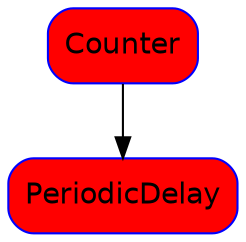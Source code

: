 digraph strom
{
    node [shape=box, fontname=Helvetica, style="rounded,filled", color=blue fillcolor=red]
    Counter -> PeriodicDelay
}